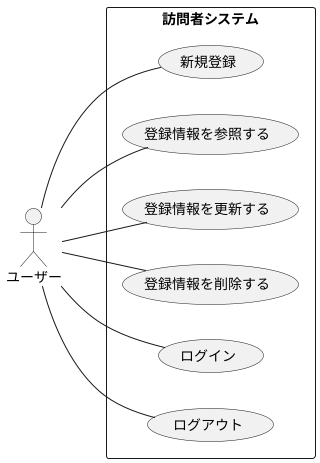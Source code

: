 @startuml メニュー項目
left to right direction
actor "ユーザー" as fc
rectangle 訪問者システム {
  usecase "新規登録" as UC1
  usecase "登録情報を参照する" as UC2
  usecase "登録情報を更新する" as UC3
  usecase "登録情報を削除する" as UC4
  usecase "ログイン" as UC5
  usecase "ログアウト" as UC6
}
fc -- UC1
fc -- UC2
fc -- UC3
fc -- UC4
fc -- UC5
fc -- UC6
@enduml
